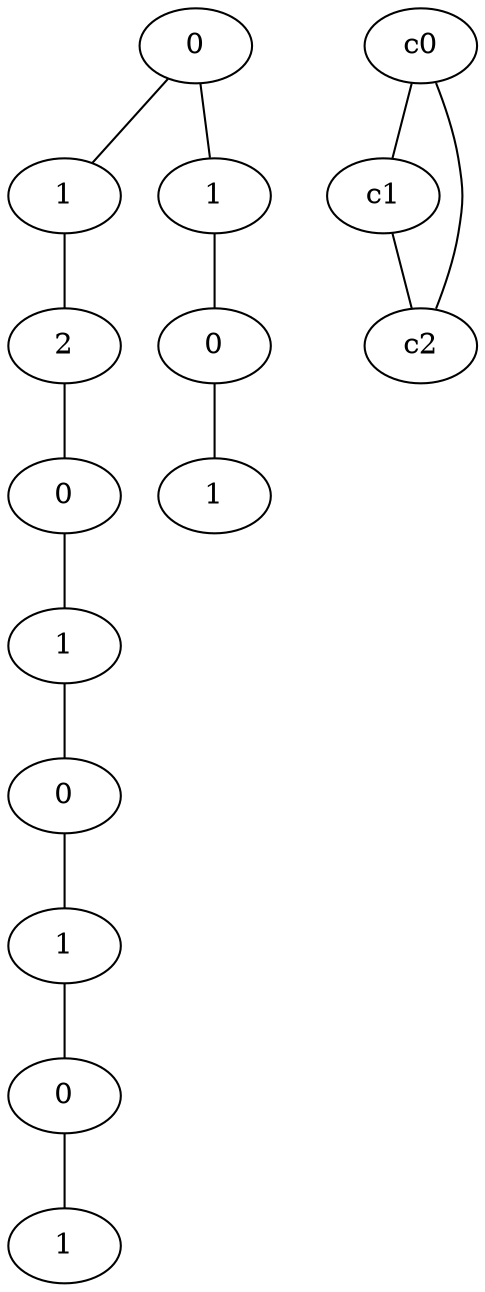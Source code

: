 graph {
a0[label=0];
a1[label=1];
a2[label=2];
a3[label=0];
a4[label=1];
a5[label=0];
a6[label=1];
a7[label=0];
a8[label=1];
a9[label=1];
a10[label=0];
a11[label=1];
a0 -- a1;
a0 -- a9;
a1 -- a2;
a2 -- a3;
a3 -- a4;
a4 -- a5;
a5 -- a6;
a6 -- a7;
a7 -- a8;
a9 -- a10;
a10 -- a11;
c0 -- c1;
c0 -- c2;
c1 -- c2;
}
